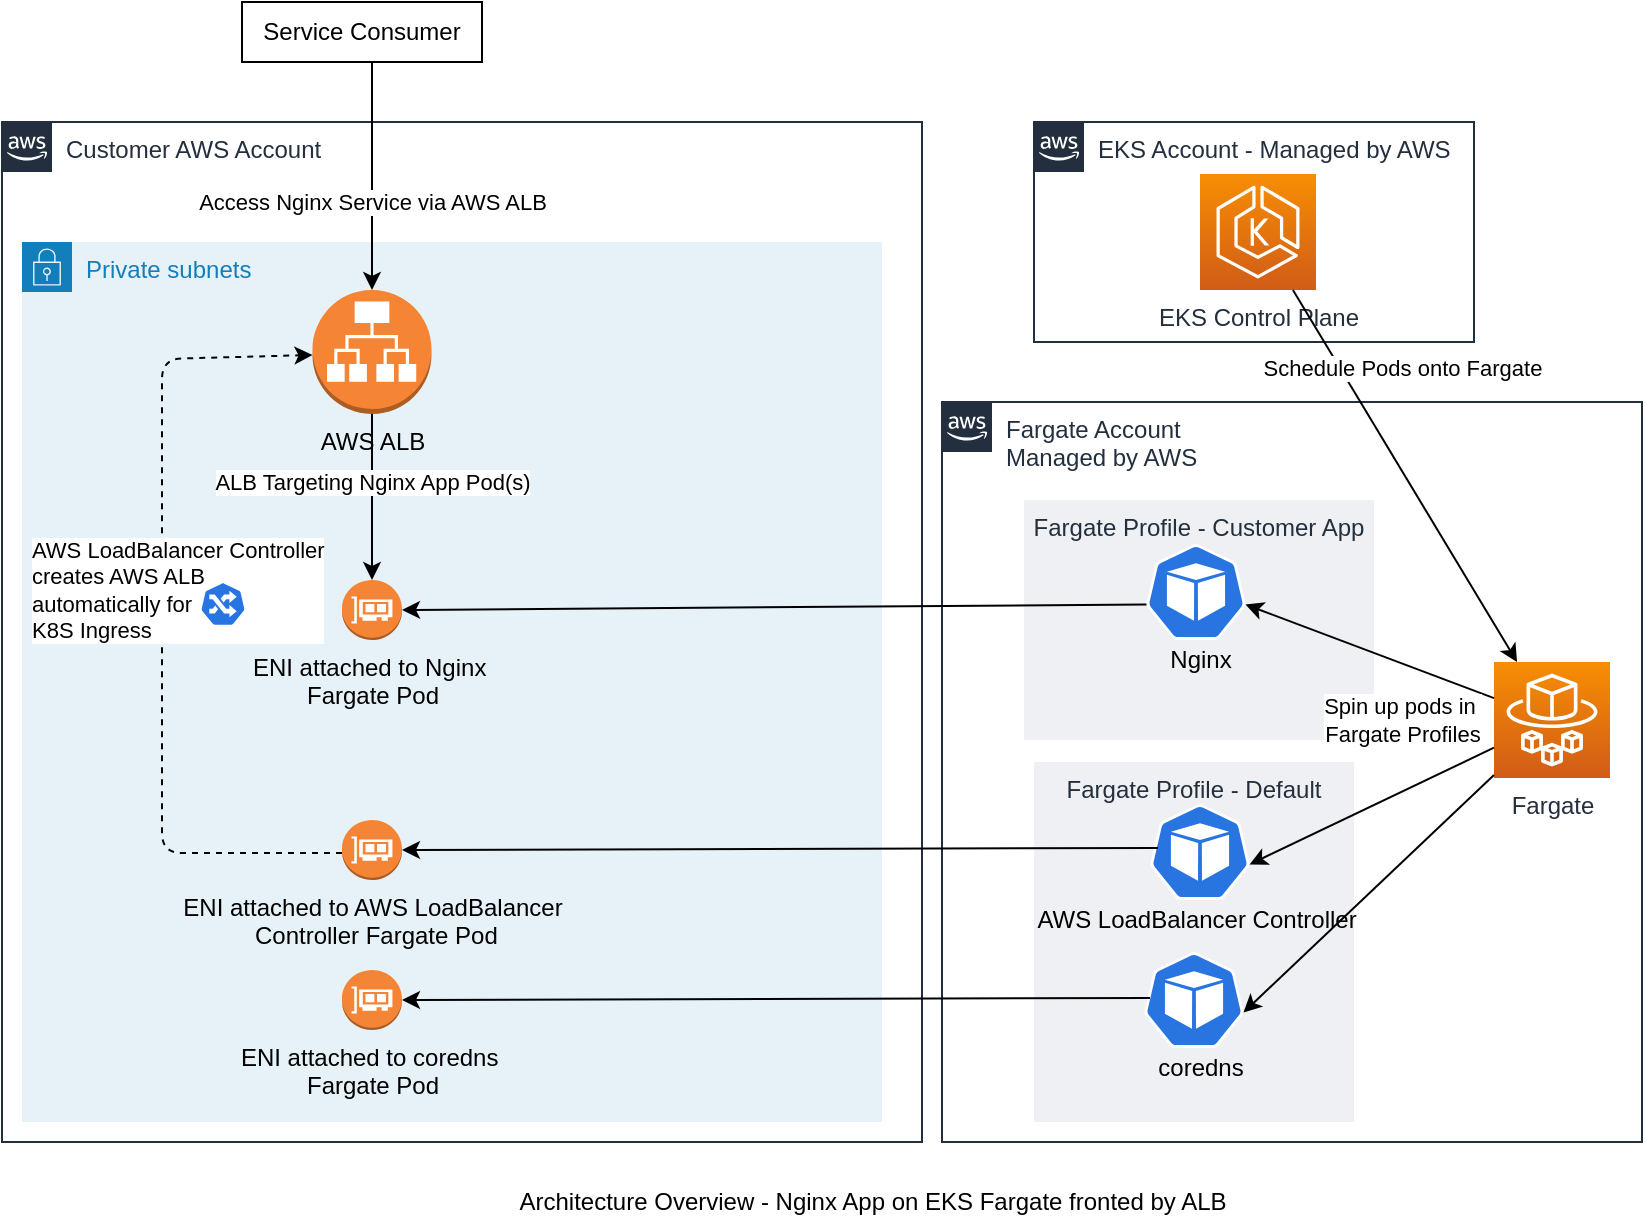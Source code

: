 <mxfile version="13.7.9" type="device"><diagram id="BP9VYG35wnTCFOfqVC0Q" name="Page-1"><mxGraphModel dx="918" dy="680" grid="1" gridSize="10" guides="1" tooltips="1" connect="1" arrows="1" fold="1" page="1" pageScale="1" pageWidth="827" pageHeight="1169" math="0" shadow="0"><root><mxCell id="0"/><mxCell id="1" parent="0"/><mxCell id="35vkbzC9mQTZNs0vQZHk-3" value="Fargate Account &lt;br&gt;Managed by AWS" style="points=[[0,0],[0.25,0],[0.5,0],[0.75,0],[1,0],[1,0.25],[1,0.5],[1,0.75],[1,1],[0.75,1],[0.5,1],[0.25,1],[0,1],[0,0.75],[0,0.5],[0,0.25]];outlineConnect=0;gradientColor=none;html=1;whiteSpace=wrap;fontSize=12;fontStyle=0;shape=mxgraph.aws4.group;grIcon=mxgraph.aws4.group_aws_cloud_alt;strokeColor=#232F3E;fillColor=none;verticalAlign=top;align=left;spacingLeft=30;fontColor=#232F3E;dashed=0;" parent="1" vertex="1"><mxGeometry x="470" y="340" width="350" height="370" as="geometry"/></mxCell><mxCell id="35vkbzC9mQTZNs0vQZHk-17" value="Fargate Profile - Customer App" style="fillColor=#EFF0F3;strokeColor=none;dashed=0;verticalAlign=top;fontStyle=0;fontColor=#232F3D;" parent="1" vertex="1"><mxGeometry x="511" y="389" width="175" height="120" as="geometry"/></mxCell><mxCell id="35vkbzC9mQTZNs0vQZHk-16" value="Fargate Profile - Default" style="fillColor=#EFF0F3;strokeColor=none;dashed=0;verticalAlign=top;fontStyle=0;fontColor=#232F3D;" parent="1" vertex="1"><mxGeometry x="516" y="520" width="160" height="180" as="geometry"/></mxCell><mxCell id="35vkbzC9mQTZNs0vQZHk-1" value="EKS Account - Managed by AWS" style="points=[[0,0],[0.25,0],[0.5,0],[0.75,0],[1,0],[1,0.25],[1,0.5],[1,0.75],[1,1],[0.75,1],[0.5,1],[0.25,1],[0,1],[0,0.75],[0,0.5],[0,0.25]];outlineConnect=0;gradientColor=none;html=1;whiteSpace=wrap;fontSize=12;fontStyle=0;shape=mxgraph.aws4.group;grIcon=mxgraph.aws4.group_aws_cloud_alt;strokeColor=#232F3E;fillColor=none;verticalAlign=top;align=left;spacingLeft=30;fontColor=#232F3E;dashed=0;" parent="1" vertex="1"><mxGeometry x="516" y="200" width="220" height="110" as="geometry"/></mxCell><mxCell id="35vkbzC9mQTZNs0vQZHk-2" value="EKS Control Plane" style="outlineConnect=0;fontColor=#232F3E;gradientColor=#F78E04;gradientDirection=north;fillColor=#D05C17;strokeColor=#ffffff;dashed=0;verticalLabelPosition=bottom;verticalAlign=top;align=center;html=1;fontSize=12;fontStyle=0;aspect=fixed;shape=mxgraph.aws4.resourceIcon;resIcon=mxgraph.aws4.eks;" parent="1" vertex="1"><mxGeometry x="599" y="226" width="58" height="58" as="geometry"/></mxCell><mxCell id="35vkbzC9mQTZNs0vQZHk-4" value="Fargate" style="outlineConnect=0;fontColor=#232F3E;gradientColor=#F78E04;gradientDirection=north;fillColor=#D05C17;strokeColor=#ffffff;dashed=0;verticalLabelPosition=bottom;verticalAlign=top;align=center;html=1;fontSize=12;fontStyle=0;aspect=fixed;shape=mxgraph.aws4.resourceIcon;resIcon=mxgraph.aws4.fargate;" parent="1" vertex="1"><mxGeometry x="746" y="470" width="58" height="58" as="geometry"/></mxCell><mxCell id="35vkbzC9mQTZNs0vQZHk-5" value="" style="endArrow=classic;html=1;" parent="1" source="35vkbzC9mQTZNs0vQZHk-2" target="35vkbzC9mQTZNs0vQZHk-4" edge="1"><mxGeometry width="50" height="50" relative="1" as="geometry"><mxPoint x="386" y="370" as="sourcePoint"/><mxPoint x="436" y="320" as="targetPoint"/></mxGeometry></mxCell><mxCell id="35vkbzC9mQTZNs0vQZHk-6" value="Schedule Pods onto Fargate" style="edgeLabel;html=1;align=center;verticalAlign=middle;resizable=0;points=[];" parent="35vkbzC9mQTZNs0vQZHk-5" vertex="1" connectable="0"><mxGeometry x="-0.045" y="1" relative="1" as="geometry"><mxPoint x="-0.24" y="-49.36" as="offset"/></mxGeometry></mxCell><mxCell id="35vkbzC9mQTZNs0vQZHk-7" value="Customer AWS Account" style="points=[[0,0],[0.25,0],[0.5,0],[0.75,0],[1,0],[1,0.25],[1,0.5],[1,0.75],[1,1],[0.75,1],[0.5,1],[0.25,1],[0,1],[0,0.75],[0,0.5],[0,0.25]];outlineConnect=0;gradientColor=none;html=1;whiteSpace=wrap;fontSize=12;fontStyle=0;shape=mxgraph.aws4.group;grIcon=mxgraph.aws4.group_aws_cloud_alt;strokeColor=#232F3E;fillColor=none;verticalAlign=top;align=left;spacingLeft=30;fontColor=#232F3E;dashed=0;" parent="1" vertex="1"><mxGeometry y="200" width="460" height="510" as="geometry"/></mxCell><mxCell id="35vkbzC9mQTZNs0vQZHk-8" value="" style="html=1;dashed=0;whitespace=wrap;fillColor=#2875E2;strokeColor=#ffffff;points=[[0.005,0.63,0],[0.1,0.2,0],[0.9,0.2,0],[0.5,0,0],[0.995,0.63,0],[0.72,0.99,0],[0.5,1,0],[0.28,0.99,0]];shape=mxgraph.kubernetes.icon;prIcon=pod" parent="1" vertex="1"><mxGeometry x="574" y="541" width="50" height="48" as="geometry"/></mxCell><mxCell id="35vkbzC9mQTZNs0vQZHk-9" value="AWS LoadBalancer Controller" style="text;html=1;align=center;verticalAlign=middle;resizable=0;points=[];autosize=1;" parent="1" vertex="1"><mxGeometry x="507" y="589" width="180" height="20" as="geometry"/></mxCell><mxCell id="35vkbzC9mQTZNs0vQZHk-11" value="" style="html=1;dashed=0;whitespace=wrap;fillColor=#2875E2;strokeColor=#ffffff;points=[[0.005,0.63,0],[0.1,0.2,0],[0.9,0.2,0],[0.5,0,0],[0.995,0.63,0],[0.72,0.99,0],[0.5,1,0],[0.28,0.99,0]];shape=mxgraph.kubernetes.icon;prIcon=pod" parent="1" vertex="1"><mxGeometry x="571" y="615" width="50" height="48" as="geometry"/></mxCell><mxCell id="35vkbzC9mQTZNs0vQZHk-12" value="coredns" style="text;html=1;align=center;verticalAlign=middle;resizable=0;points=[];autosize=1;" parent="1" vertex="1"><mxGeometry x="568.5" y="663" width="60" height="20" as="geometry"/></mxCell><mxCell id="35vkbzC9mQTZNs0vQZHk-14" value="" style="html=1;dashed=0;whitespace=wrap;fillColor=#2875E2;strokeColor=#ffffff;points=[[0.005,0.63,0],[0.1,0.2,0],[0.9,0.2,0],[0.5,0,0],[0.995,0.63,0],[0.72,0.99,0],[0.5,1,0],[0.28,0.99,0]];shape=mxgraph.kubernetes.icon;prIcon=pod" parent="1" vertex="1"><mxGeometry x="572" y="411" width="50" height="48" as="geometry"/></mxCell><mxCell id="35vkbzC9mQTZNs0vQZHk-15" value="Nginx" style="text;html=1;align=center;verticalAlign=middle;resizable=0;points=[];autosize=1;" parent="1" vertex="1"><mxGeometry x="574" y="459" width="50" height="20" as="geometry"/></mxCell><mxCell id="35vkbzC9mQTZNs0vQZHk-19" value="Private subnets" style="points=[[0,0],[0.25,0],[0.5,0],[0.75,0],[1,0],[1,0.25],[1,0.5],[1,0.75],[1,1],[0.75,1],[0.5,1],[0.25,1],[0,1],[0,0.75],[0,0.5],[0,0.25]];outlineConnect=0;gradientColor=none;html=1;whiteSpace=wrap;fontSize=12;fontStyle=0;shape=mxgraph.aws4.group;grIcon=mxgraph.aws4.group_security_group;grStroke=0;strokeColor=#147EBA;fillColor=#E6F2F8;verticalAlign=top;align=left;spacingLeft=30;fontColor=#147EBA;dashed=0;" parent="1" vertex="1"><mxGeometry x="10" y="260" width="430" height="440" as="geometry"/></mxCell><mxCell id="35vkbzC9mQTZNs0vQZHk-20" value="ENI attached to AWS LoadBalancer&lt;br&gt;&amp;nbsp;Controller Fargate Pod" style="outlineConnect=0;dashed=0;verticalLabelPosition=bottom;verticalAlign=top;align=center;html=1;shape=mxgraph.aws3.elastic_network_interface;fillColor=#F58536;gradientColor=none;" parent="1" vertex="1"><mxGeometry x="170" y="549" width="30" height="30" as="geometry"/></mxCell><mxCell id="35vkbzC9mQTZNs0vQZHk-21" value="" style="endArrow=classic;html=1;entryX=1;entryY=0.5;entryDx=0;entryDy=0;entryPerimeter=0;exitX=0.08;exitY=0.458;exitDx=0;exitDy=0;exitPerimeter=0;" parent="1" source="35vkbzC9mQTZNs0vQZHk-8" target="35vkbzC9mQTZNs0vQZHk-20" edge="1"><mxGeometry width="50" height="50" relative="1" as="geometry"><mxPoint x="390" y="550" as="sourcePoint"/><mxPoint x="440" y="500" as="targetPoint"/></mxGeometry></mxCell><mxCell id="35vkbzC9mQTZNs0vQZHk-22" value="" style="endArrow=classic;html=1;entryX=0.995;entryY=0.63;entryDx=0;entryDy=0;entryPerimeter=0;" parent="1" source="35vkbzC9mQTZNs0vQZHk-4" target="35vkbzC9mQTZNs0vQZHk-8" edge="1"><mxGeometry width="50" height="50" relative="1" as="geometry"><mxPoint x="446" y="550" as="sourcePoint"/><mxPoint x="496" y="500" as="targetPoint"/></mxGeometry></mxCell><mxCell id="35vkbzC9mQTZNs0vQZHk-24" value="" style="endArrow=classic;html=1;entryX=0.995;entryY=0.63;entryDx=0;entryDy=0;entryPerimeter=0;" parent="1" source="35vkbzC9mQTZNs0vQZHk-4" target="35vkbzC9mQTZNs0vQZHk-11" edge="1"><mxGeometry width="50" height="50" relative="1" as="geometry"><mxPoint x="446" y="550" as="sourcePoint"/><mxPoint x="496" y="500" as="targetPoint"/></mxGeometry></mxCell><mxCell id="35vkbzC9mQTZNs0vQZHk-25" value="" style="endArrow=classic;html=1;entryX=0.995;entryY=0.63;entryDx=0;entryDy=0;entryPerimeter=0;" parent="1" source="35vkbzC9mQTZNs0vQZHk-4" target="35vkbzC9mQTZNs0vQZHk-14" edge="1"><mxGeometry width="50" height="50" relative="1" as="geometry"><mxPoint x="446" y="550" as="sourcePoint"/><mxPoint x="496" y="500" as="targetPoint"/></mxGeometry></mxCell><mxCell id="35vkbzC9mQTZNs0vQZHk-41" value="Spin up pods in&amp;nbsp;&lt;br&gt;Fargate Profiles" style="edgeLabel;html=1;align=center;verticalAlign=middle;resizable=0;points=[];" parent="35vkbzC9mQTZNs0vQZHk-25" vertex="1" connectable="0"><mxGeometry x="-0.127" y="-1" relative="1" as="geometry"><mxPoint x="7.92" y="32.32" as="offset"/></mxGeometry></mxCell><mxCell id="35vkbzC9mQTZNs0vQZHk-26" value="ENI attached to coredns&amp;nbsp;&lt;br&gt;Fargate Pod" style="outlineConnect=0;dashed=0;verticalLabelPosition=bottom;verticalAlign=top;align=center;html=1;shape=mxgraph.aws3.elastic_network_interface;fillColor=#F58536;gradientColor=none;" parent="1" vertex="1"><mxGeometry x="170" y="624" width="30" height="30" as="geometry"/></mxCell><mxCell id="35vkbzC9mQTZNs0vQZHk-27" value="" style="endArrow=classic;html=1;exitX=0.06;exitY=0.479;exitDx=0;exitDy=0;exitPerimeter=0;entryX=1;entryY=0.5;entryDx=0;entryDy=0;entryPerimeter=0;" parent="1" source="35vkbzC9mQTZNs0vQZHk-11" target="35vkbzC9mQTZNs0vQZHk-26" edge="1"><mxGeometry width="50" height="50" relative="1" as="geometry"><mxPoint x="390" y="550" as="sourcePoint"/><mxPoint x="200" y="516" as="targetPoint"/></mxGeometry></mxCell><mxCell id="35vkbzC9mQTZNs0vQZHk-28" value="ENI attached to Nginx&amp;nbsp;&lt;br&gt;Fargate Pod" style="outlineConnect=0;dashed=0;verticalLabelPosition=bottom;verticalAlign=top;align=center;html=1;shape=mxgraph.aws3.elastic_network_interface;fillColor=#F58536;gradientColor=none;" parent="1" vertex="1"><mxGeometry x="170" y="429" width="30" height="30" as="geometry"/></mxCell><mxCell id="35vkbzC9mQTZNs0vQZHk-29" value="" style="endArrow=classic;html=1;entryX=1;entryY=0.5;entryDx=0;entryDy=0;entryPerimeter=0;exitX=0.005;exitY=0.63;exitDx=0;exitDy=0;exitPerimeter=0;" parent="1" source="35vkbzC9mQTZNs0vQZHk-14" target="35vkbzC9mQTZNs0vQZHk-28" edge="1"><mxGeometry width="50" height="50" relative="1" as="geometry"><mxPoint x="390" y="510" as="sourcePoint"/><mxPoint x="440" y="460" as="targetPoint"/></mxGeometry></mxCell><mxCell id="35vkbzC9mQTZNs0vQZHk-31" value="" style="endArrow=classic;html=1;dashed=1;entryX=0;entryY=0.5;entryDx=0;entryDy=0;entryPerimeter=0;" parent="1" edge="1"><mxGeometry width="50" height="50" relative="1" as="geometry"><mxPoint x="170" y="565.5" as="sourcePoint"/><mxPoint x="155.25" y="316.5" as="targetPoint"/><Array as="points"><mxPoint x="80" y="565.5"/><mxPoint x="80" y="318.5"/></Array></mxGeometry></mxCell><mxCell id="35vkbzC9mQTZNs0vQZHk-32" value="AWS LoadBalancer Controller &lt;br&gt;creates AWS ALB&lt;br&gt;automatically for &lt;br&gt;K8S Ingress" style="edgeLabel;html=1;align=left;verticalAlign=middle;resizable=0;points=[];" parent="35vkbzC9mQTZNs0vQZHk-31" vertex="1" connectable="0"><mxGeometry x="-0.029" y="-1" relative="1" as="geometry"><mxPoint x="-68" y="-22" as="offset"/></mxGeometry></mxCell><mxCell id="35vkbzC9mQTZNs0vQZHk-39" value="" style="endArrow=classic;html=1;entryX=0.5;entryY=0;entryDx=0;entryDy=0;entryPerimeter=0;" parent="1" target="35vkbzC9mQTZNs0vQZHk-28" edge="1"><mxGeometry width="50" height="50" relative="1" as="geometry"><mxPoint x="185" y="340" as="sourcePoint"/><mxPoint x="440" y="350" as="targetPoint"/></mxGeometry></mxCell><mxCell id="35vkbzC9mQTZNs0vQZHk-40" value="ALB Targeting Nginx App Pod(s)" style="edgeLabel;html=1;align=center;verticalAlign=middle;resizable=0;points=[];" parent="35vkbzC9mQTZNs0vQZHk-39" vertex="1" connectable="0"><mxGeometry x="-0.111" relative="1" as="geometry"><mxPoint as="offset"/></mxGeometry></mxCell><mxCell id="35vkbzC9mQTZNs0vQZHk-42" value="Architecture Overview - Nginx App on EKS Fargate fronted by ALB" style="text;html=1;align=center;verticalAlign=middle;resizable=0;points=[];autosize=1;" parent="1" vertex="1"><mxGeometry x="250" y="730" width="370" height="20" as="geometry"/></mxCell><mxCell id="35vkbzC9mQTZNs0vQZHk-44" value="" style="html=1;dashed=0;whitespace=wrap;fillColor=#2875E2;strokeColor=#ffffff;points=[[0.005,0.63,0],[0.1,0.2,0],[0.9,0.2,0],[0.5,0,0],[0.995,0.63,0],[0.72,0.99,0],[0.5,1,0],[0.28,0.99,0]];shape=mxgraph.kubernetes.icon;prIcon=ing" parent="1" vertex="1"><mxGeometry x="91" y="430" width="39" height="22" as="geometry"/></mxCell><mxCell id="35vkbzC9mQTZNs0vQZHk-53" value="Access Nginx Service via AWS ALB" style="endArrow=classic;html=1;entryX=0.5;entryY=0;entryDx=0;entryDy=0;entryPerimeter=0;" parent="1" target="a6O21KpM-KPCOrsisH_K-2" edge="1"><mxGeometry x="0.228" width="50" height="50" relative="1" as="geometry"><mxPoint x="185" y="170" as="sourcePoint"/><mxPoint x="185" y="280" as="targetPoint"/><Array as="points"><mxPoint x="185" y="240"/></Array><mxPoint as="offset"/></mxGeometry></mxCell><mxCell id="a6O21KpM-KPCOrsisH_K-1" value="Service Consumer" style="rounded=0;whiteSpace=wrap;html=1;" vertex="1" parent="1"><mxGeometry x="120" y="140" width="120" height="30" as="geometry"/></mxCell><mxCell id="a6O21KpM-KPCOrsisH_K-2" value="AWS ALB" style="outlineConnect=0;dashed=0;verticalLabelPosition=bottom;verticalAlign=top;align=center;html=1;shape=mxgraph.aws3.application_load_balancer;fillColor=#F58534;gradientColor=none;" vertex="1" parent="1"><mxGeometry x="155.25" y="284" width="59.5" height="62" as="geometry"/></mxCell></root></mxGraphModel></diagram></mxfile>